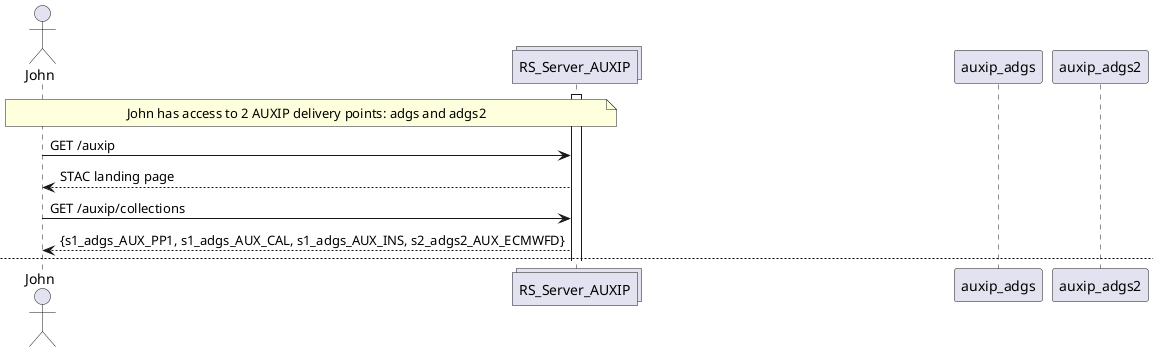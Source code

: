 @startuml auxip-stac

actor John
collections RS_Server_AUXIP
activate RS_Server_AUXIP

note over John, RS_Server_AUXIP: John has access to 2 AUXIP delivery points: adgs and adgs2

John -> RS_Server_AUXIP: GET /auxip
RS_Server_AUXIP --> John: STAC landing page

John -> RS_Server_AUXIP: GET /auxip/collections
RS_Server_AUXIP --> John: {s1_adgs_AUX_PP1, s1_adgs_AUX_CAL, s1_adgs_AUX_INS, s2_adgs2_AUX_ECMWFD}

newpage

John -> RS_Server_AUXIP: GET /auxip/collections/s1_adgs_AUX_PP1/items
RS_Server_AUXIP -> auxip_adgs ++ : GET Products?$filter=Attributes/OData.CSC.StringAttribute/any(\natt:att/Name eq 'productType' and\natt/OData.CSC.StringAttribute/Value eq 'AUX_PP1')\n&$expand=Attributes&$orderby=PublicationDate desc
auxip_adgs --> RS_Server_AUXIP : <OData response/>
RS_Server_AUXIP -> RS_Server_AUXIP : OData > STAC mapping
RS_Server_AUXIP --> John : {STAC response}

John -> RS_Server_AUXIP: GET /auxip/collections/s2_adgs2_AUX_ECMWFD/items
RS_Server_AUXIP -> auxip_adgs2 ++ : GET Products?$filter=Attributes/OData.CSC.StringAttribute/any(\natt:att/Name eq 'productType' and\natt/OData.CSC.StringAttribute/Value eq 'AUX_ECMWFD')\n&$expand=Attributes&$orderby=PublicationDate desc
auxip_adgs2 --> RS_Server_AUXIP : <OData response/>
RS_Server_AUXIP -> RS_Server_AUXIP : OData > STAC mapping
RS_Server_AUXIP --> John : {STAC response}

newpage

John -> RS_Server_AUXIP: POST /auxip/search?platform=sentinel-1a
RS_Server_AUXIP -> auxip_adgs : GET Products?$filter=Attributes/OData.CSC.StringAttribute/any(\natt:att/Name eq 'platformShortName' and\natt/OData.CSC.StringAttribute/Value eq 'SENTINEL-1') and any(\natt:att/Name eq 'platformSerialIdentifier' and\natt/OData.CSC.StringAttribute/Value eq 'A')\n&$expand=Attributes&$orderby=PublicationDate desc
RS_Server_AUXIP -> auxip_adgs2 : GET Products?$filter=Attributes/OData.CSC.StringAttribute/any(\natt:att/Name eq 'platformShortName' and\natt/OData.CSC.StringAttribute/Value eq 'SENTINEL-1') and any(\natt:att/Name eq 'platformSerialIdentifier' and\natt/OData.CSC.StringAttribute/Value eq 'A')\n&$expand=Attributes&$orderby=PublicationDate desc
RS_Server_AUXIP -> RS_Server_AUXIP : OData > STAC mapping
RS_Server_AUXIP --> John : {STAC response}

newpage

John -> RS_Server_AUXIP: GET /auxip/queryables
RS_Server_AUXIP --> John: {platform}

John -> RS_Server_AUXIP: POST /auxip/search?collections=s1_adgs_AUX_PP1&platform=sentinel-1a
RS_Server_AUXIP -> auxip_adgs : GET Products?$filter=Attributes/OData.CSC.StringAttribute/any(\natt:att/Name eq 'productType' and\natt/OData.CSC.StringAttribute/Value eq 'AUX_PP1') and any(\natt:att/Name eq 'platformShortName' and\natt/OData.CSC.StringAttribute/Value eq 'SENTINEL-1') and any(\natt:att/Name eq 'platformSerialIdentifier' and\natt/OData.CSC.StringAttribute/Value eq 'A')\n&$expand=Attributes&$orderby=PublicationDate desc
RS_Server_AUXIP -> RS_Server_AUXIP : OData > STAC mapping
RS_Server_AUXIP --> John : {STAC response}

@enduml
